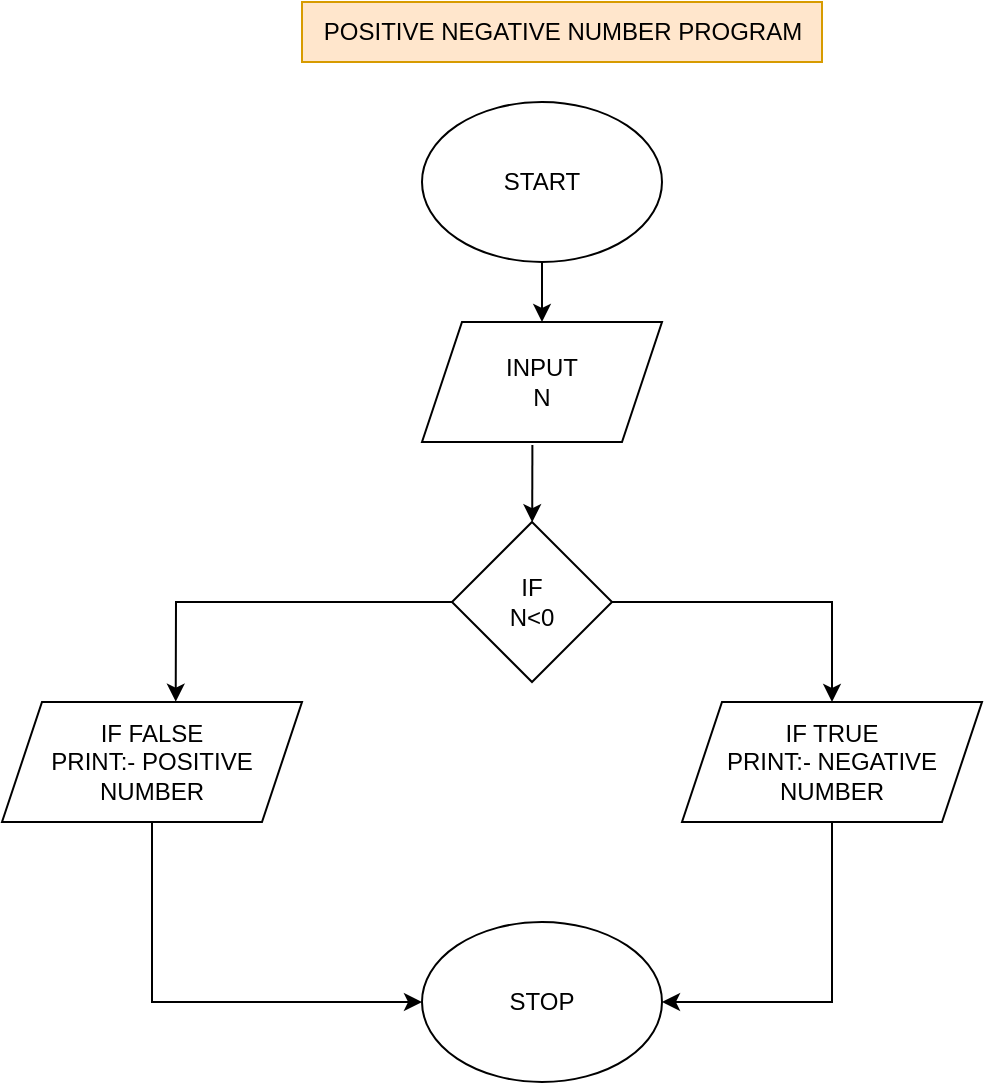 <mxfile version="20.3.0" type="device"><diagram id="0VyogO4FM-i8yZcJ2f7O" name="Page-1"><mxGraphModel dx="868" dy="553" grid="1" gridSize="10" guides="1" tooltips="1" connect="1" arrows="1" fold="1" page="1" pageScale="1" pageWidth="850" pageHeight="1100" math="0" shadow="0"><root><mxCell id="0"/><mxCell id="1" parent="0"/><mxCell id="vOl9gnMwk8UWy4Q2usAW-1" value="START" style="ellipse;whiteSpace=wrap;html=1;" parent="1" vertex="1"><mxGeometry x="370" y="60" width="120" height="80" as="geometry"/></mxCell><mxCell id="vOl9gnMwk8UWy4Q2usAW-2" value="INPUT&lt;br&gt;N" style="shape=parallelogram;perimeter=parallelogramPerimeter;whiteSpace=wrap;html=1;fixedSize=1;" parent="1" vertex="1"><mxGeometry x="370" y="170" width="120" height="60" as="geometry"/></mxCell><mxCell id="vOl9gnMwk8UWy4Q2usAW-3" value="IF&lt;br&gt;N&amp;lt;0" style="rhombus;whiteSpace=wrap;html=1;" parent="1" vertex="1"><mxGeometry x="385" y="270" width="80" height="80" as="geometry"/></mxCell><mxCell id="vOl9gnMwk8UWy4Q2usAW-4" value="" style="endArrow=classic;html=1;rounded=0;exitX=0.5;exitY=1;exitDx=0;exitDy=0;entryX=0.5;entryY=0;entryDx=0;entryDy=0;" parent="1" source="vOl9gnMwk8UWy4Q2usAW-1" target="vOl9gnMwk8UWy4Q2usAW-2" edge="1"><mxGeometry width="50" height="50" relative="1" as="geometry"><mxPoint x="400" y="300" as="sourcePoint"/><mxPoint x="450" y="250" as="targetPoint"/></mxGeometry></mxCell><mxCell id="vOl9gnMwk8UWy4Q2usAW-5" value="" style="endArrow=classic;html=1;rounded=0;exitX=0.46;exitY=1.024;exitDx=0;exitDy=0;exitPerimeter=0;" parent="1" source="vOl9gnMwk8UWy4Q2usAW-2" target="vOl9gnMwk8UWy4Q2usAW-3" edge="1"><mxGeometry width="50" height="50" relative="1" as="geometry"><mxPoint x="400" y="300" as="sourcePoint"/><mxPoint x="430" y="240" as="targetPoint"/></mxGeometry></mxCell><mxCell id="vOl9gnMwk8UWy4Q2usAW-6" value="" style="endArrow=classic;html=1;rounded=0;exitX=1;exitY=0.5;exitDx=0;exitDy=0;entryX=0.5;entryY=0;entryDx=0;entryDy=0;" parent="1" source="vOl9gnMwk8UWy4Q2usAW-3" target="vOl9gnMwk8UWy4Q2usAW-7" edge="1"><mxGeometry width="50" height="50" relative="1" as="geometry"><mxPoint x="370" y="370" as="sourcePoint"/><mxPoint x="520" y="360" as="targetPoint"/><Array as="points"><mxPoint x="575" y="310"/></Array></mxGeometry></mxCell><mxCell id="vOl9gnMwk8UWy4Q2usAW-7" value="IF TRUE&lt;br&gt;PRINT:- NEGATIVE NUMBER" style="shape=parallelogram;perimeter=parallelogramPerimeter;whiteSpace=wrap;html=1;fixedSize=1;" parent="1" vertex="1"><mxGeometry x="500" y="360" width="150" height="60" as="geometry"/></mxCell><mxCell id="vOl9gnMwk8UWy4Q2usAW-8" value="IF FALSE&lt;br&gt;PRINT:- POSITIVE NUMBER" style="shape=parallelogram;perimeter=parallelogramPerimeter;whiteSpace=wrap;html=1;fixedSize=1;" parent="1" vertex="1"><mxGeometry x="160" y="360" width="150" height="60" as="geometry"/></mxCell><mxCell id="vOl9gnMwk8UWy4Q2usAW-9" value="" style="endArrow=classic;html=1;rounded=0;exitX=0;exitY=0.5;exitDx=0;exitDy=0;entryX=0.579;entryY=-0.003;entryDx=0;entryDy=0;entryPerimeter=0;" parent="1" source="vOl9gnMwk8UWy4Q2usAW-3" target="vOl9gnMwk8UWy4Q2usAW-8" edge="1"><mxGeometry width="50" height="50" relative="1" as="geometry"><mxPoint x="370" y="360" as="sourcePoint"/><mxPoint x="420" y="310" as="targetPoint"/><Array as="points"><mxPoint x="247" y="310"/></Array></mxGeometry></mxCell><mxCell id="vOl9gnMwk8UWy4Q2usAW-10" value="STOP" style="ellipse;whiteSpace=wrap;html=1;" parent="1" vertex="1"><mxGeometry x="370" y="470" width="120" height="80" as="geometry"/></mxCell><mxCell id="vOl9gnMwk8UWy4Q2usAW-11" value="" style="endArrow=classic;html=1;rounded=0;exitX=0.5;exitY=1;exitDx=0;exitDy=0;entryX=0;entryY=0.5;entryDx=0;entryDy=0;" parent="1" source="vOl9gnMwk8UWy4Q2usAW-8" target="vOl9gnMwk8UWy4Q2usAW-10" edge="1"><mxGeometry width="50" height="50" relative="1" as="geometry"><mxPoint x="370" y="360" as="sourcePoint"/><mxPoint x="420" y="310" as="targetPoint"/><Array as="points"><mxPoint x="235" y="510"/></Array></mxGeometry></mxCell><mxCell id="vOl9gnMwk8UWy4Q2usAW-12" value="" style="endArrow=classic;html=1;rounded=0;exitX=0.5;exitY=1;exitDx=0;exitDy=0;entryX=1;entryY=0.5;entryDx=0;entryDy=0;" parent="1" source="vOl9gnMwk8UWy4Q2usAW-7" target="vOl9gnMwk8UWy4Q2usAW-10" edge="1"><mxGeometry width="50" height="50" relative="1" as="geometry"><mxPoint x="370" y="360" as="sourcePoint"/><mxPoint x="420" y="310" as="targetPoint"/><Array as="points"><mxPoint x="575" y="510"/></Array></mxGeometry></mxCell><mxCell id="vOl9gnMwk8UWy4Q2usAW-13" value="POSITIVE NEGATIVE NUMBER PROGRAM" style="text;html=1;align=center;verticalAlign=middle;resizable=0;points=[];autosize=1;strokeColor=#d79b00;fillColor=#ffe6cc;shadow=0;sketch=0;" parent="1" vertex="1"><mxGeometry x="310" y="10" width="260" height="30" as="geometry"/></mxCell></root></mxGraphModel></diagram></mxfile>